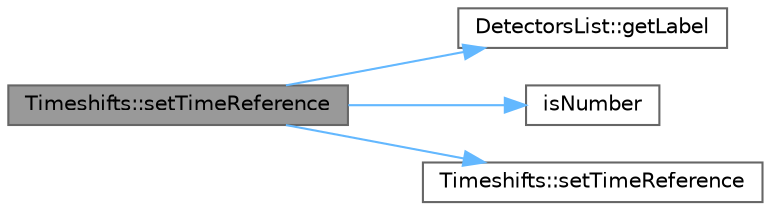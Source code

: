 digraph "Timeshifts::setTimeReference"
{
 // LATEX_PDF_SIZE
  bgcolor="transparent";
  edge [fontname=Helvetica,fontsize=10,labelfontname=Helvetica,labelfontsize=10];
  node [fontname=Helvetica,fontsize=10,shape=box,height=0.2,width=0.4];
  rankdir="LR";
  Node1 [id="Node000001",label="Timeshifts::setTimeReference",height=0.2,width=0.4,color="gray40", fillcolor="grey60", style="filled", fontcolor="black",tooltip="Set the time reference."];
  Node1 -> Node2 [id="edge1_Node000001_Node000002",color="steelblue1",style="solid",tooltip=" "];
  Node2 [id="Node000002",label="DetectorsList::getLabel",height=0.2,width=0.4,color="grey40", fillcolor="white", style="filled",URL="$class_detectors_list.html#a16a925c773f6cc3850b19e554745a853",tooltip=" "];
  Node1 -> Node3 [id="edge2_Node000001_Node000003",color="steelblue1",style="solid",tooltip=" "];
  Node3 [id="Node000003",label="isNumber",height=0.2,width=0.4,color="grey40", fillcolor="white", style="filled",URL="$string__functions_8hpp.html#a4adaa91d1b90e1b97cc5fee8998e09b1",tooltip="Returns true if all its characters are digits."];
  Node1 -> Node4 [id="edge3_Node000001_Node000004",color="steelblue1",style="solid",tooltip=" "];
  Node4 [id="Node000004",label="Timeshifts::setTimeReference",height=0.2,width=0.4,color="grey40", fillcolor="white", style="filled",URL="$class_timeshifts.html#a71eba781a7171b625085dbf7991b2c42",tooltip="Set the time reference label."];
}
